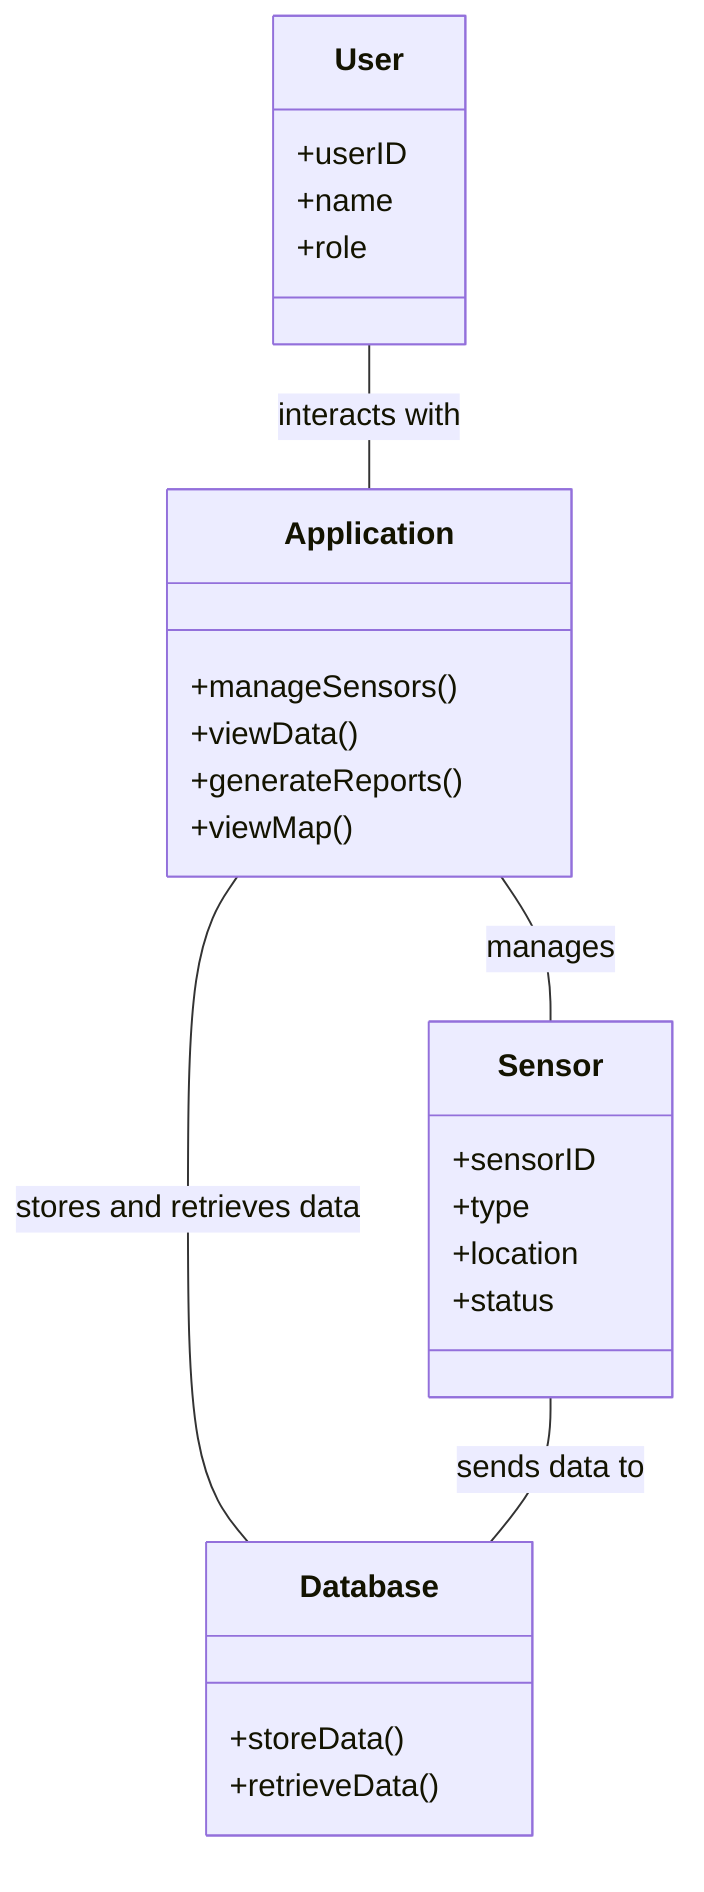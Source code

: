 classDiagram
    class User {
        +userID
        +name
        +role
    }

    class Sensor {
        +sensorID
        +type
        +location
        +status
    }

    class Database {
        +storeData()
        +retrieveData()
    }

    class Application {
        +manageSensors()
        +viewData()
        +generateReports()
        +viewMap()
    }

    User -- Application : interacts with
    Application -- Sensor : manages
    Application -- Database : stores and retrieves data
    Sensor -- Database : sends data to

    %% Created using chatGPT, Basic diagram to start of. 
    %% Diagram is not complete and will need to be updated.
    
    %% list of classes and their attributes that where created using chatGPT
    %% User: userID, name, role
    %% Sensor: sensorID, type, location, status
    %% Database: storeData(), retrieveData()
    %% Application: manageSensors(), viewData(), generateReports()
    %% User interacts with Application
    %% Application manages Sensor
    %% Application stores and retrieves data from Database
    %% Sensor sends data to Database